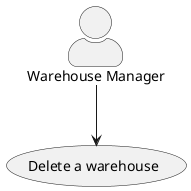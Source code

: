 @startuml

skinparam actorStyle awesome
"Warehouse Manager" as Admin

"Delete a warehouse" as (US1)

Admin --> (US1)
@enduml

